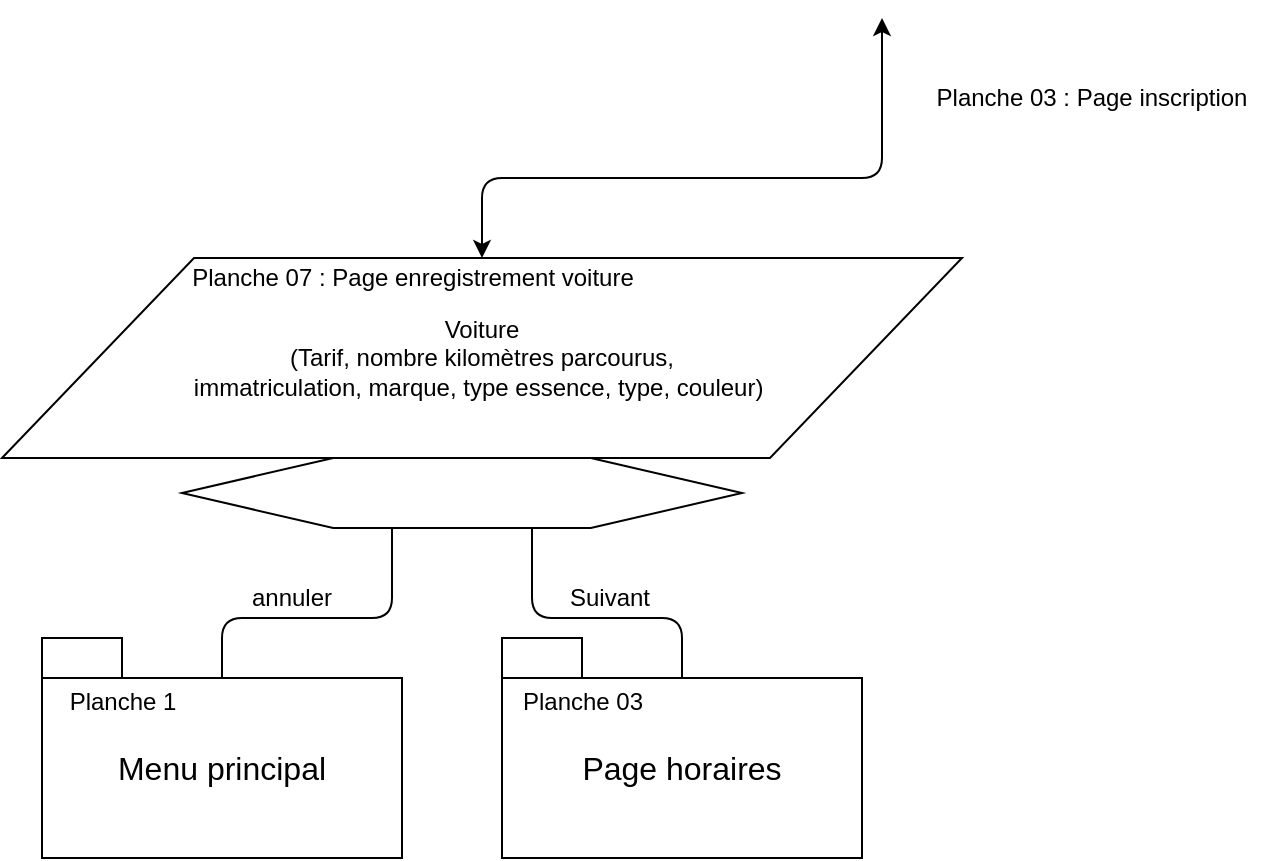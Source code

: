 <mxfile version="13.3.0" type="device"><diagram id="up1h5328LdgaL4tVCy5y" name="Page-1"><mxGraphModel dx="1422" dy="713" grid="1" gridSize="10" guides="1" tooltips="1" connect="1" arrows="1" fold="1" page="1" pageScale="1" pageWidth="827" pageHeight="1169" math="0" shadow="0"><root><mxCell id="0"/><mxCell id="1" parent="0"/><mxCell id="fzdItRFoSQ_wSOb_42x4-1" value="Voiture&lt;br&gt;(Tarif, nombre kilomètres parcourus,&lt;br&gt;immatriculation, marque, type essence, type, couleur)&amp;nbsp;" style="shape=parallelogram;perimeter=parallelogramPerimeter;whiteSpace=wrap;html=1;" parent="1" vertex="1"><mxGeometry x="270" y="510" width="480" height="100" as="geometry"/></mxCell><mxCell id="fzdItRFoSQ_wSOb_42x4-2" value="" style="verticalLabelPosition=bottom;verticalAlign=top;html=1;shape=hexagon;perimeter=hexagonPerimeter2;arcSize=6;size=0.27;" parent="1" vertex="1"><mxGeometry x="360" y="610" width="280" height="35" as="geometry"/></mxCell><mxCell id="fzdItRFoSQ_wSOb_42x4-3" value="" style="endArrow=classic;startArrow=classic;html=1;" parent="1" source="fzdItRFoSQ_wSOb_42x4-1" edge="1"><mxGeometry width="50" height="50" relative="1" as="geometry"><mxPoint x="550" y="480" as="sourcePoint"/><mxPoint x="710" y="390" as="targetPoint"/><Array as="points"><mxPoint x="510" y="470"/><mxPoint x="710" y="470"/></Array></mxGeometry></mxCell><mxCell id="fzdItRFoSQ_wSOb_42x4-4" value="Planche 07 : Page enregistrement voiture" style="text;html=1;strokeColor=none;fillColor=none;align=center;verticalAlign=middle;whiteSpace=wrap;rounded=0;" parent="1" vertex="1"><mxGeometry x="360" y="510" width="231" height="20" as="geometry"/></mxCell><mxCell id="fzdItRFoSQ_wSOb_42x4-5" value="Planche 03 : Page inscription" style="text;html=1;strokeColor=none;fillColor=none;align=center;verticalAlign=middle;whiteSpace=wrap;rounded=0;" parent="1" vertex="1"><mxGeometry x="720" y="420" width="190" height="20" as="geometry"/></mxCell><mxCell id="fzdItRFoSQ_wSOb_42x4-6" value="" style="endArrow=none;html=1;exitX=0.375;exitY=1;exitDx=0;exitDy=0;entryX=0.5;entryY=0;entryDx=0;entryDy=0;" parent="1" source="fzdItRFoSQ_wSOb_42x4-2" target="fzdItRFoSQ_wSOb_42x4-9" edge="1"><mxGeometry width="50" height="50" relative="1" as="geometry"><mxPoint x="390" y="550" as="sourcePoint"/><mxPoint x="360" y="690" as="targetPoint"/><Array as="points"><mxPoint x="465" y="690"/><mxPoint x="380" y="690"/></Array></mxGeometry></mxCell><mxCell id="fzdItRFoSQ_wSOb_42x4-7" value="" style="endArrow=none;html=1;entryX=0.625;entryY=1;entryDx=0;entryDy=0;exitX=0.5;exitY=0;exitDx=0;exitDy=0;" parent="1" source="fzdItRFoSQ_wSOb_42x4-13" target="fzdItRFoSQ_wSOb_42x4-2" edge="1"><mxGeometry width="50" height="50" relative="1" as="geometry"><mxPoint x="640" y="690" as="sourcePoint"/><mxPoint x="560" y="725" as="targetPoint"/><Array as="points"><mxPoint x="610" y="690"/><mxPoint x="535" y="690"/></Array></mxGeometry></mxCell><mxCell id="fzdItRFoSQ_wSOb_42x4-8" value="" style="group" parent="1" vertex="1" connectable="0"><mxGeometry x="290" y="700" width="180" height="110" as="geometry"/></mxCell><mxCell id="fzdItRFoSQ_wSOb_42x4-9" value="Menu principal" style="rounded=0;whiteSpace=wrap;html=1;fontSize=16;" parent="fzdItRFoSQ_wSOb_42x4-8" vertex="1"><mxGeometry y="20" width="180" height="90" as="geometry"/></mxCell><mxCell id="fzdItRFoSQ_wSOb_42x4-10" value="" style="rounded=0;whiteSpace=wrap;html=1;fontSize=16;" parent="fzdItRFoSQ_wSOb_42x4-8" vertex="1"><mxGeometry width="40" height="20" as="geometry"/></mxCell><mxCell id="fzdItRFoSQ_wSOb_42x4-11" value="&lt;font style=&quot;font-size: 12px&quot;&gt;Planche 1&lt;/font&gt;" style="text;html=1;resizable=0;autosize=1;align=center;verticalAlign=middle;points=[];fillColor=none;strokeColor=none;rounded=0;fontSize=16;" parent="fzdItRFoSQ_wSOb_42x4-8" vertex="1"><mxGeometry x="5" y="15" width="70" height="30" as="geometry"/></mxCell><mxCell id="fzdItRFoSQ_wSOb_42x4-12" value="" style="group" parent="1" vertex="1" connectable="0"><mxGeometry x="520" y="700" width="180" height="110" as="geometry"/></mxCell><mxCell id="fzdItRFoSQ_wSOb_42x4-13" value="&lt;div&gt;Page horaires&lt;/div&gt;" style="rounded=0;whiteSpace=wrap;html=1;fontSize=16;" parent="fzdItRFoSQ_wSOb_42x4-12" vertex="1"><mxGeometry y="20" width="180" height="90" as="geometry"/></mxCell><mxCell id="fzdItRFoSQ_wSOb_42x4-14" value="" style="rounded=0;whiteSpace=wrap;html=1;fontSize=16;" parent="fzdItRFoSQ_wSOb_42x4-12" vertex="1"><mxGeometry width="40" height="20" as="geometry"/></mxCell><mxCell id="fzdItRFoSQ_wSOb_42x4-15" value="&lt;font style=&quot;font-size: 12px&quot;&gt;Planche 03&lt;/font&gt;" style="text;html=1;resizable=0;autosize=1;align=center;verticalAlign=middle;points=[];fillColor=none;strokeColor=none;rounded=0;fontSize=16;" parent="fzdItRFoSQ_wSOb_42x4-12" vertex="1"><mxGeometry y="15" width="80" height="30" as="geometry"/></mxCell><mxCell id="fzdItRFoSQ_wSOb_42x4-16" value="Suivant" style="text;html=1;strokeColor=none;fillColor=none;align=center;verticalAlign=middle;whiteSpace=wrap;rounded=0;" parent="1" vertex="1"><mxGeometry x="539" y="670" width="70" height="20" as="geometry"/></mxCell><mxCell id="fzdItRFoSQ_wSOb_42x4-17" value="annuler" style="text;html=1;strokeColor=none;fillColor=none;align=center;verticalAlign=middle;whiteSpace=wrap;rounded=0;" parent="1" vertex="1"><mxGeometry x="380" y="670" width="70" height="20" as="geometry"/></mxCell></root></mxGraphModel></diagram></mxfile>